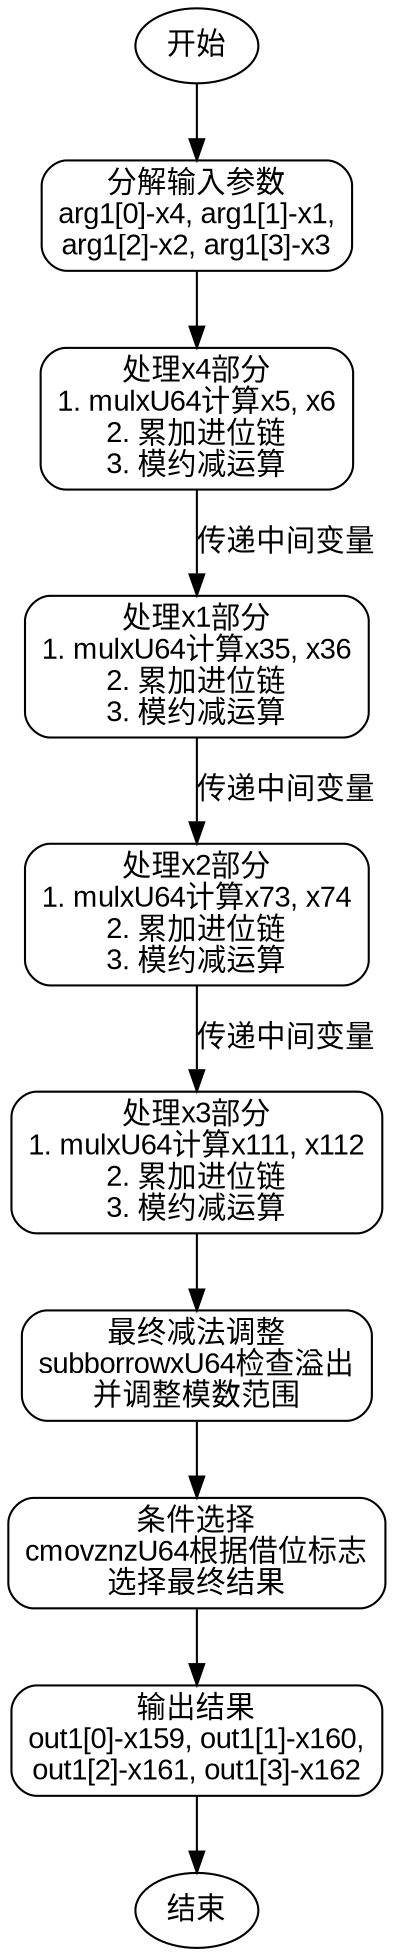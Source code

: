 
digraph toMontgomeryFlow {
    rankdir=TB;
    node [shape=rectangle, style="rounded", fontname="Arial"];

    start [label="开始", shape=ellipse];
    end [label="结束", shape=ellipse];

    decompose_input [label="分解输入参数\narg1[0]-x4, arg1[1]-x1,\narg1[2]-x2, arg1[3]-x3"];
    process_x4 [label="处理x4部分\n1. mulxU64计算x5, x6\n2. 累加进位链\n3. 模约减运算"];
    process_x1 [label="处理x1部分\n1. mulxU64计算x35, x36\n2. 累加进位链\n3. 模约减运算"];
    process_x2 [label="处理x2部分\n1. mulxU64计算x73, x74\n2. 累加进位链\n3. 模约减运算"];
    process_x3 [label="处理x3部分\n1. mulxU64计算x111, x112\n2. 累加进位链\n3. 模约减运算"];
    final_sub [label="最终减法调整\nsubborrowxU64检查溢出\n并调整模数范围"];
    cmov_condition [label="条件选择\ncmovznzU64根据借位标志\n选择最终结果"];
    output [label="输出结果\nout1[0]-x159, out1[1]-x160,\nout1[2]-x161, out1[3]-x162"];

    start -> decompose_input;
    decompose_input -> process_x4;
    process_x4 -> process_x1 [label="传递中间变量"];
    process_x1 -> process_x2 [label="传递中间变量"];
    process_x2 -> process_x3 [label="传递中间变量"];
    process_x3 -> final_sub;
    final_sub -> cmov_condition;
    cmov_condition -> output;
    output -> end;
}
